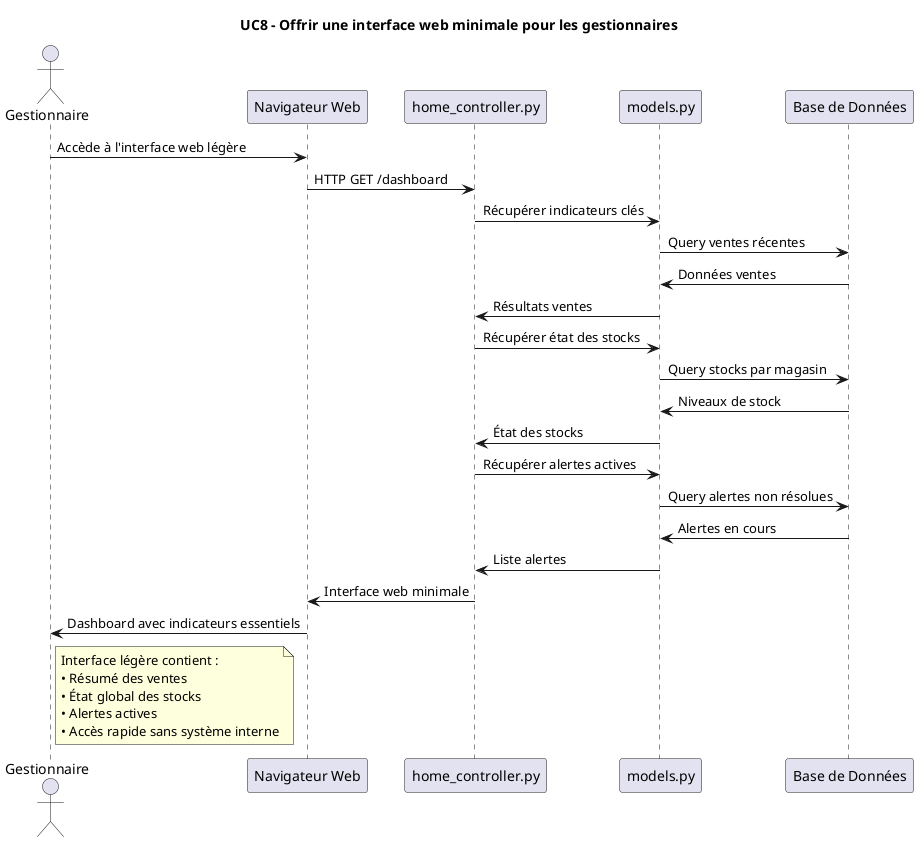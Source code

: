 @startuml UC8 - Offrir une interface web minimale pour les gestionnaires

actor "Gestionnaire" as GM
participant "Navigateur Web" as Browser
participant "home_controller.py" as Controller
participant "models.py" as Models
participant "Base de Données" as DB

title UC8 - Offrir une interface web minimale pour les gestionnaires

GM -> Browser : Accède à l'interface web légère
Browser -> Controller : HTTP GET /dashboard

Controller -> Models : Récupérer indicateurs clés
Models -> DB : Query ventes récentes
DB -> Models : Données ventes
Models -> Controller : Résultats ventes

Controller -> Models : Récupérer état des stocks
Models -> DB : Query stocks par magasin
DB -> Models : Niveaux de stock
Models -> Controller : État des stocks

Controller -> Models : Récupérer alertes actives
Models -> DB : Query alertes non résolues
DB -> Models : Alertes en cours
Models -> Controller : Liste alertes

Controller -> Browser : Interface web minimale
Browser -> GM : Dashboard avec indicateurs essentiels

note right of GM
  Interface légère contient :
  • Résumé des ventes
  • État global des stocks
  • Alertes actives
  • Accès rapide sans système interne
end note

@enduml 